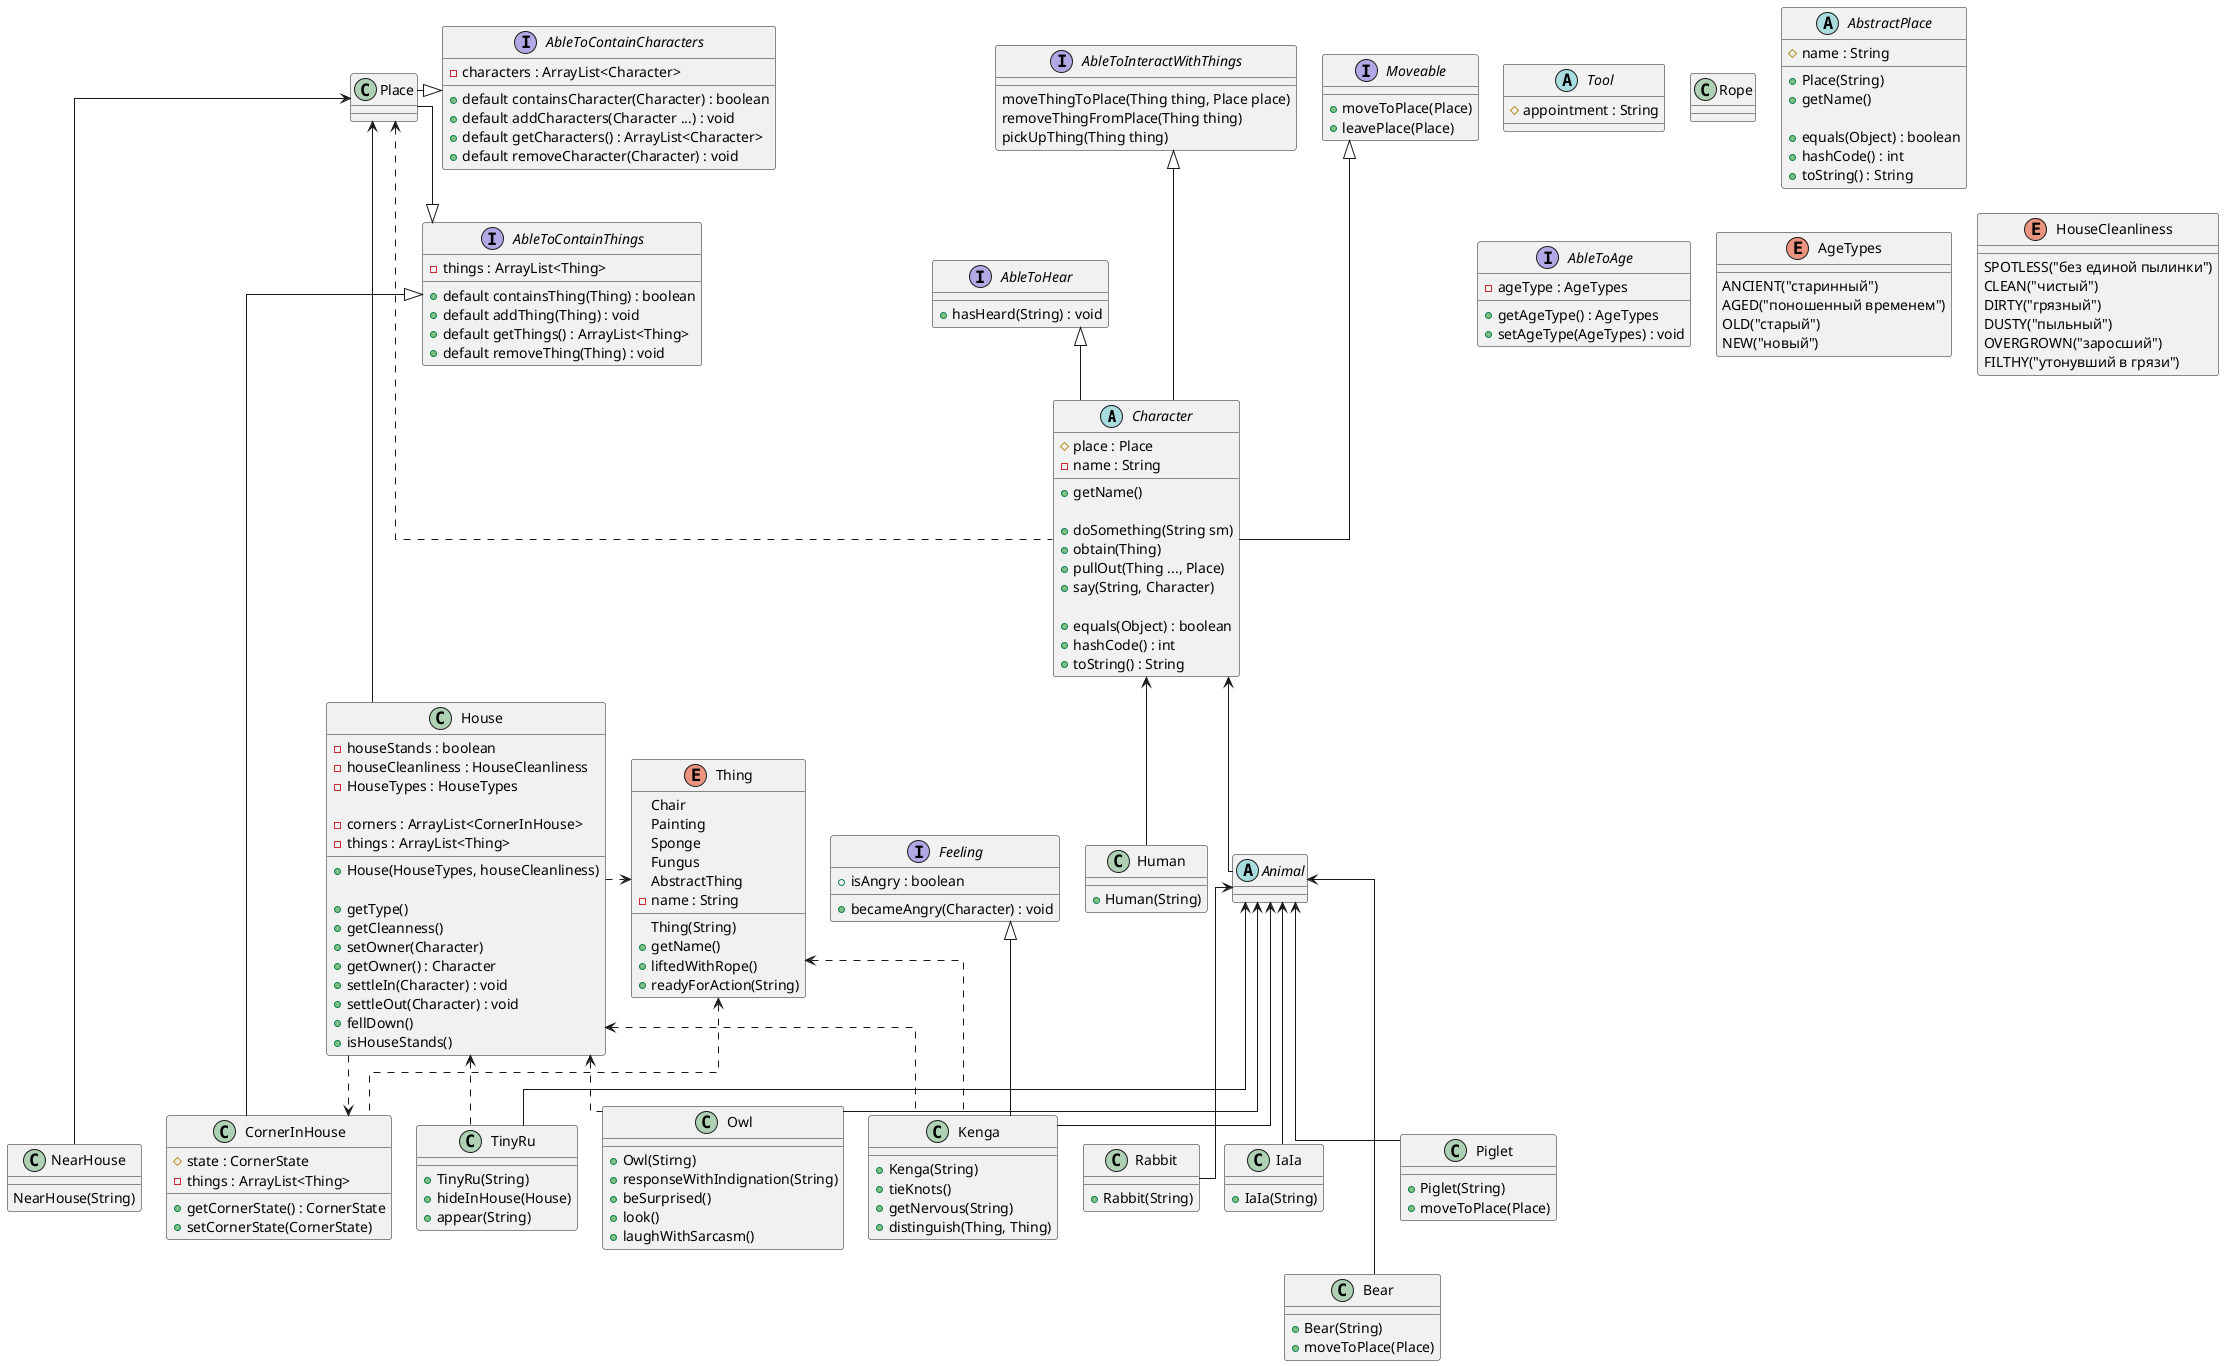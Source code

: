 @startuml
'horizontally
skinparam nodesep 25
'vertically
skinparam ranksep 25
skinparam linetype ortho


abstract class Character {
	# place : Place
	- name : String
	+ getName() 

	+ doSomething(String sm) 
	+ obtain(Thing) 
	+ pullOut(Thing ..., Place) 
	+ say(String, Character)

	+ equals(Object) : boolean
	+ hashCode() : int
	+ toString() : String
}

together {
abstract class Animal { }

class Human {
	+ Human(String)
}
}

abstract class Tool {
	# appointment : String
}

class Rope {}

enum Thing {
	Chair
	Painting
	Sponge
	Fungus
	AbstractThing
	- name : String

	Thing(String) 
	+ getName() 
	+ liftedWithRope() 
	+ readyForAction(String)
}
  
together {
class House {
	- houseStands : boolean 
	- houseCleanliness : HouseCleanliness
	- HouseTypes : HouseTypes
	
	- corners : ArrayList<CornerInHouse>
	- things : ArrayList<Thing>
	
	+ House(HouseTypes, houseCleanliness)

	+ getType()
	+ getCleanness()
	+ setOwner(Character)
	+ getOwner() : Character 
	+ settleIn(Character) : void
	+ settleOut(Character) : void
												
	+ fellDown() 
	+ isHouseStands() 
}

class NearHouse {
	NearHouse(String)
}

class CornerInHouse {
	# state : CornerState
	- things : ArrayList<Thing>

	+ getCornerState() : CornerState
	+ setCornerState(CornerState)
}
}

class Kenga {
	+ Kenga(String)	
	+ tieKnots() 
	+ getNervous(String) 
	+ distinguish(Thing, Thing) 
}

class Owl {
	+ Owl(Stirng)
	+ responseWithIndignation(String) 
	+ beSurprised() 
	+ look() 
	+ laughWithSarcasm() 
}


class Rabbit { 
	+ Rabbit(String)
}

class IaIa { 
	+ IaIa(String)
}

class TinyRu  {
	+ TinyRu(String)
	+ hideInHouse(House) 
	+ appear(String) 
}

class Bear  { 
	+ Bear(String)
	+ moveToPlace(Place)
}

class Piglet  { 
	+ Piglet(String)
  + moveToPlace(Place)
}

abstract class AbstractPlace {
	# name : String

	+ Place(String)
	+ getName()

	+ equals(Object) : boolean
	+ hashCode() : int
	+ toString() : String
}

interface AbleToHear { 
	+ hasHeard(String) : void
}

interface AbleToInteractWithThings {
	moveThingToPlace(Thing thing, Place place)
	removeThingFromPlace(Thing thing)	
	pickUpThing(Thing thing)
}

interface Moveable { 
	+ moveToPlace(Place)
	+ leavePlace(Place)
}

interface Feeling { 
	+ isAngry : boolean
	+ becameAngry(Character) : void
}

interface AbleToContainThings { 
	- things : ArrayList<Thing>

	+ default containsThing(Thing) : boolean
	+ default addThing(Thing) : void
	+ default getThings() : ArrayList<Thing>
	+ default removeThing(Thing) : void
}

interface AbleToContainCharacters { 
	- characters : ArrayList<Character>

	+ default containsCharacter(Character) : boolean
	+ default addCharacters(Character ...) : void
	+ default getCharacters() : ArrayList<Character>
	+ default removeCharacter(Character) : void
}

interface AbleToAge {
	- ageType : AgeTypes
	+ getAgeType() : AgeTypes	
	+ setAgeType(AgeTypes) : void
}

enum AgeTypes {
	ANCIENT("старинный")
	AGED("поношенный временем")
	OLD("старый")
	NEW("новый")
}

enum HouseCleanliness {
	SPOTLESS("без единой пылинки")
	CLEAN("чистый")
	DIRTY("грязный")
	DUSTY("пыльный")
	OVERGROWN("заросший")
	FILTHY("утонувший в грязи")
}

Character <-- Human
Character <-- Animal

Animal <--- Piglet
Animal <--- TinyRu
Animal <--- Kenga
Animal <--- Owl
Animal <---- Bear
Animal <--- IaIa
Animal <--- Rabbit

Thing <... Kenga
Thing <... CornerInHouse
House <... Kenga
House <... TinyRu
House <... Owl

' Interfaces
AbleToHear <|-- Character
Moveable <|--- Character
AbleToInteractWithThings <|--- Character

Feeling <|--- Kenga

Place <.. Character

Place <---- House
Place <--- NearHouse

AbleToContainCharacters <|-left- Place
AbleToContainThings <|-left- Place

AbleToContainThings <|-- CornerInHouse

AbleToContainCharacters .[hidden]d. AbleToContainThings 

CornerInHouse <.l. House
Thing         <.l.. House

@enduml